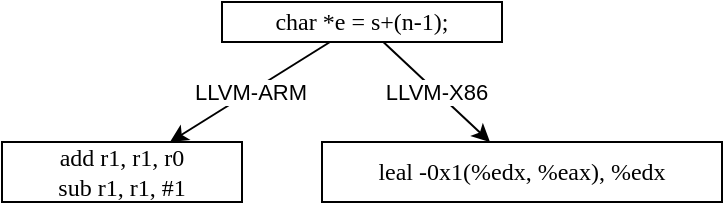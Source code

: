 <mxfile version="15.7.3" type="device"><diagram id="xNBQkWJ8P-GiWLlumiLm" name="Page-1"><mxGraphModel dx="471" dy="363" grid="1" gridSize="10" guides="1" tooltips="1" connect="1" arrows="1" fold="1" page="1" pageScale="1" pageWidth="850" pageHeight="1100" math="0" shadow="0"><root><mxCell id="0"/><mxCell id="1" parent="0"/><mxCell id="kj2DcHj4rhErJoMDoa8P-1" value="&lt;font face=&quot;mono&quot;&gt;char *e = s+(n-1);&lt;/font&gt;" style="rounded=0;whiteSpace=wrap;html=1;" vertex="1" parent="1"><mxGeometry x="150" y="60" width="140" height="20" as="geometry"/></mxCell><mxCell id="kj2DcHj4rhErJoMDoa8P-4" value="&lt;font face=&quot;mono&quot;&gt;add r1, r1, r0&lt;br&gt;sub r1, r1, #1&lt;br&gt;&lt;/font&gt;" style="rounded=0;whiteSpace=wrap;html=1;" vertex="1" parent="1"><mxGeometry x="40" y="130" width="120" height="30" as="geometry"/></mxCell><mxCell id="kj2DcHj4rhErJoMDoa8P-5" value="&lt;font face=&quot;mono&quot;&gt;leal -0x1(%edx, %eax), %edx&lt;br&gt;&lt;/font&gt;" style="rounded=0;whiteSpace=wrap;html=1;" vertex="1" parent="1"><mxGeometry x="200" y="130" width="200" height="30" as="geometry"/></mxCell><mxCell id="kj2DcHj4rhErJoMDoa8P-6" value="LLVM-ARM" style="endArrow=classic;html=1;rounded=0;" edge="1" parent="1" source="kj2DcHj4rhErJoMDoa8P-1" target="kj2DcHj4rhErJoMDoa8P-4"><mxGeometry width="50" height="50" relative="1" as="geometry"><mxPoint x="50" y="230" as="sourcePoint"/><mxPoint x="100" y="180" as="targetPoint"/></mxGeometry></mxCell><mxCell id="kj2DcHj4rhErJoMDoa8P-7" value="LLVM-X86" style="endArrow=classic;html=1;rounded=0;" edge="1" parent="1" source="kj2DcHj4rhErJoMDoa8P-1" target="kj2DcHj4rhErJoMDoa8P-5"><mxGeometry width="50" height="50" relative="1" as="geometry"><mxPoint x="179.333" y="90" as="sourcePoint"/><mxPoint x="126" y="140" as="targetPoint"/></mxGeometry></mxCell></root></mxGraphModel></diagram></mxfile>